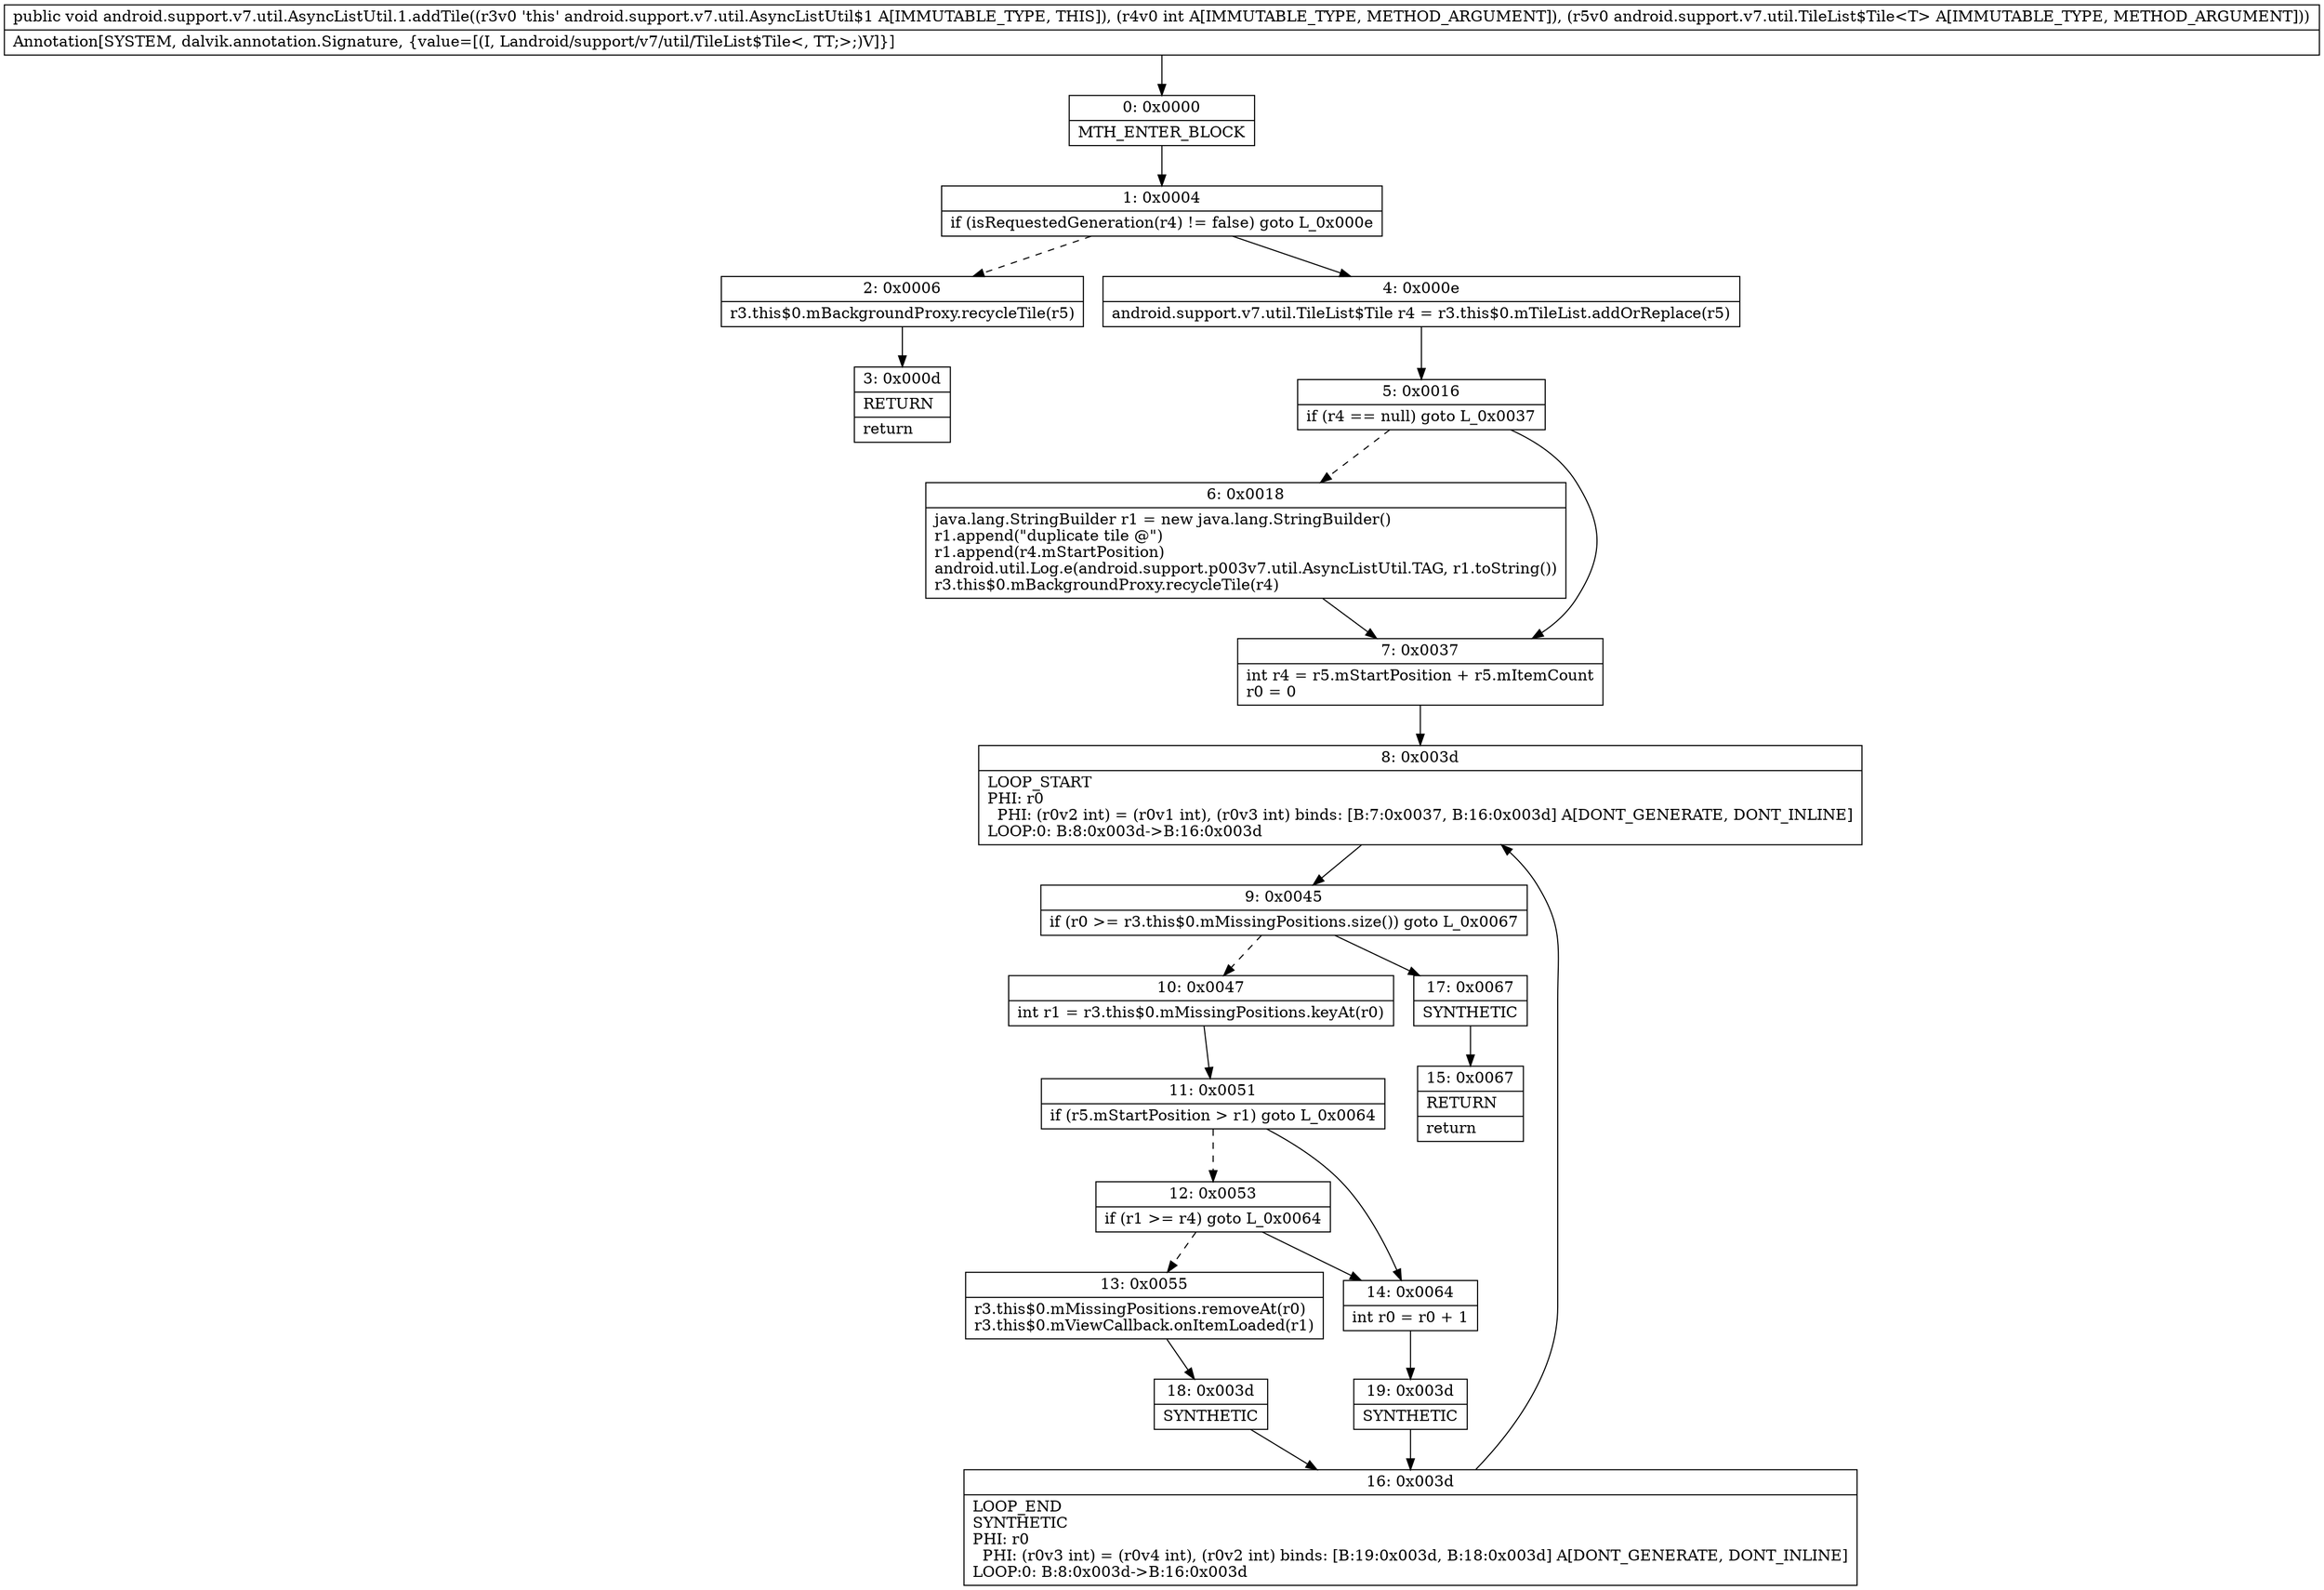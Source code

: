 digraph "CFG forandroid.support.v7.util.AsyncListUtil.1.addTile(ILandroid\/support\/v7\/util\/TileList$Tile;)V" {
Node_0 [shape=record,label="{0\:\ 0x0000|MTH_ENTER_BLOCK\l}"];
Node_1 [shape=record,label="{1\:\ 0x0004|if (isRequestedGeneration(r4) != false) goto L_0x000e\l}"];
Node_2 [shape=record,label="{2\:\ 0x0006|r3.this$0.mBackgroundProxy.recycleTile(r5)\l}"];
Node_3 [shape=record,label="{3\:\ 0x000d|RETURN\l|return\l}"];
Node_4 [shape=record,label="{4\:\ 0x000e|android.support.v7.util.TileList$Tile r4 = r3.this$0.mTileList.addOrReplace(r5)\l}"];
Node_5 [shape=record,label="{5\:\ 0x0016|if (r4 == null) goto L_0x0037\l}"];
Node_6 [shape=record,label="{6\:\ 0x0018|java.lang.StringBuilder r1 = new java.lang.StringBuilder()\lr1.append(\"duplicate tile @\")\lr1.append(r4.mStartPosition)\landroid.util.Log.e(android.support.p003v7.util.AsyncListUtil.TAG, r1.toString())\lr3.this$0.mBackgroundProxy.recycleTile(r4)\l}"];
Node_7 [shape=record,label="{7\:\ 0x0037|int r4 = r5.mStartPosition + r5.mItemCount\lr0 = 0\l}"];
Node_8 [shape=record,label="{8\:\ 0x003d|LOOP_START\lPHI: r0 \l  PHI: (r0v2 int) = (r0v1 int), (r0v3 int) binds: [B:7:0x0037, B:16:0x003d] A[DONT_GENERATE, DONT_INLINE]\lLOOP:0: B:8:0x003d\-\>B:16:0x003d\l}"];
Node_9 [shape=record,label="{9\:\ 0x0045|if (r0 \>= r3.this$0.mMissingPositions.size()) goto L_0x0067\l}"];
Node_10 [shape=record,label="{10\:\ 0x0047|int r1 = r3.this$0.mMissingPositions.keyAt(r0)\l}"];
Node_11 [shape=record,label="{11\:\ 0x0051|if (r5.mStartPosition \> r1) goto L_0x0064\l}"];
Node_12 [shape=record,label="{12\:\ 0x0053|if (r1 \>= r4) goto L_0x0064\l}"];
Node_13 [shape=record,label="{13\:\ 0x0055|r3.this$0.mMissingPositions.removeAt(r0)\lr3.this$0.mViewCallback.onItemLoaded(r1)\l}"];
Node_14 [shape=record,label="{14\:\ 0x0064|int r0 = r0 + 1\l}"];
Node_15 [shape=record,label="{15\:\ 0x0067|RETURN\l|return\l}"];
Node_16 [shape=record,label="{16\:\ 0x003d|LOOP_END\lSYNTHETIC\lPHI: r0 \l  PHI: (r0v3 int) = (r0v4 int), (r0v2 int) binds: [B:19:0x003d, B:18:0x003d] A[DONT_GENERATE, DONT_INLINE]\lLOOP:0: B:8:0x003d\-\>B:16:0x003d\l}"];
Node_17 [shape=record,label="{17\:\ 0x0067|SYNTHETIC\l}"];
Node_18 [shape=record,label="{18\:\ 0x003d|SYNTHETIC\l}"];
Node_19 [shape=record,label="{19\:\ 0x003d|SYNTHETIC\l}"];
MethodNode[shape=record,label="{public void android.support.v7.util.AsyncListUtil.1.addTile((r3v0 'this' android.support.v7.util.AsyncListUtil$1 A[IMMUTABLE_TYPE, THIS]), (r4v0 int A[IMMUTABLE_TYPE, METHOD_ARGUMENT]), (r5v0 android.support.v7.util.TileList$Tile\<T\> A[IMMUTABLE_TYPE, METHOD_ARGUMENT]))  | Annotation[SYSTEM, dalvik.annotation.Signature, \{value=[(I, Landroid\/support\/v7\/util\/TileList$Tile\<, TT;\>;)V]\}]\l}"];
MethodNode -> Node_0;
Node_0 -> Node_1;
Node_1 -> Node_2[style=dashed];
Node_1 -> Node_4;
Node_2 -> Node_3;
Node_4 -> Node_5;
Node_5 -> Node_6[style=dashed];
Node_5 -> Node_7;
Node_6 -> Node_7;
Node_7 -> Node_8;
Node_8 -> Node_9;
Node_9 -> Node_10[style=dashed];
Node_9 -> Node_17;
Node_10 -> Node_11;
Node_11 -> Node_12[style=dashed];
Node_11 -> Node_14;
Node_12 -> Node_13[style=dashed];
Node_12 -> Node_14;
Node_13 -> Node_18;
Node_14 -> Node_19;
Node_16 -> Node_8;
Node_17 -> Node_15;
Node_18 -> Node_16;
Node_19 -> Node_16;
}

